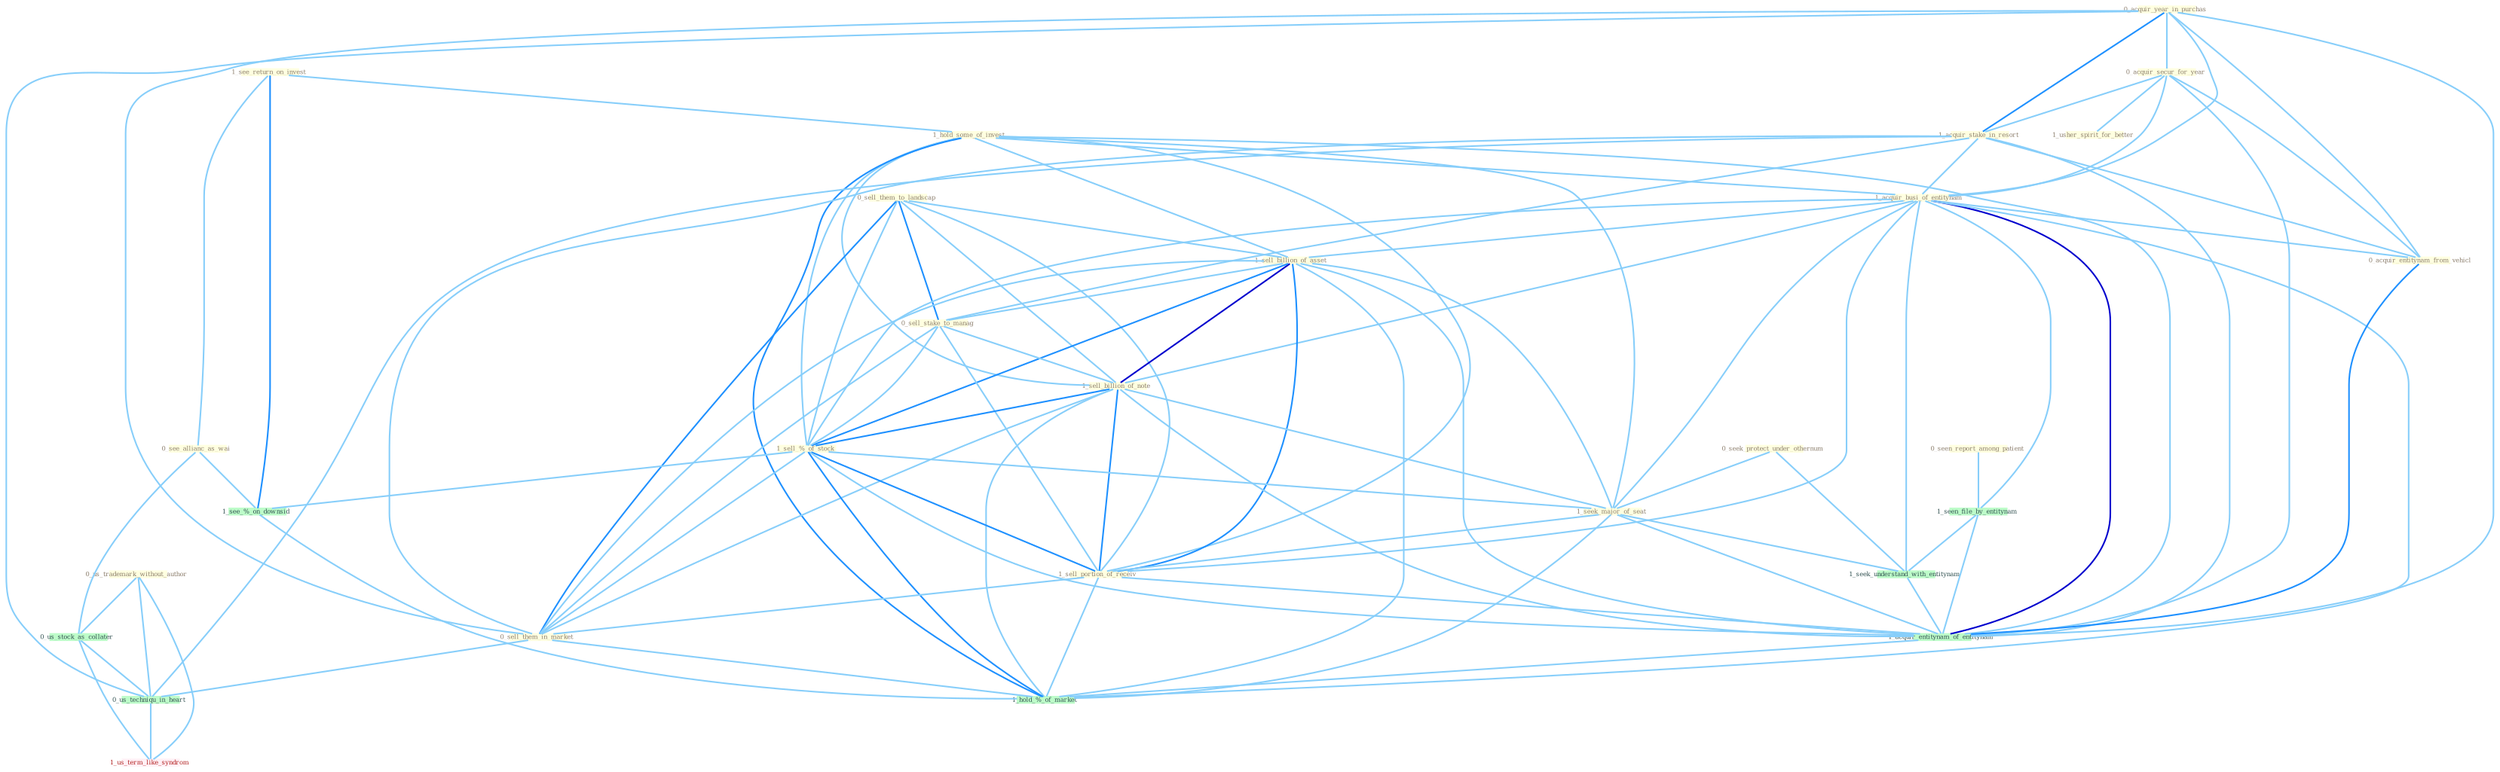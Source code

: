 Graph G{ 
    node
    [shape=polygon,style=filled,width=.5,height=.06,color="#BDFCC9",fixedsize=true,fontsize=4,
    fontcolor="#2f4f4f"];
    {node
    [color="#ffffe0", fontcolor="#8b7d6b"] "0_acquir_year_in_purchas " "0_seek_protect_under_othernum " "0_seen_report_among_patient " "1_see_return_on_invest " "0_acquir_secur_for_year " "1_hold_some_of_invest " "1_acquir_stake_in_resort " "0_us_trademark_without_author " "0_sell_them_to_landscap " "1_acquir_busi_of_entitynam " "1_sell_billion_of_asset " "0_acquir_entitynam_from_vehicl " "0_sell_stake_to_manag " "1_sell_billion_of_note " "0_see_allianc_as_wai " "1_sell_%_of_stock " "1_seek_major_of_seat " "1_usher_spirit_for_better " "1_sell_portion_of_receiv " "0_sell_them_in_market "}
{node [color="#fff0f5", fontcolor="#b22222"] "1_us_term_like_syndrom "}
edge [color="#B0E2FF"];

	"0_acquir_year_in_purchas " -- "0_acquir_secur_for_year " [w="1", color="#87cefa" ];
	"0_acquir_year_in_purchas " -- "1_acquir_stake_in_resort " [w="2", color="#1e90ff" , len=0.8];
	"0_acquir_year_in_purchas " -- "1_acquir_busi_of_entitynam " [w="1", color="#87cefa" ];
	"0_acquir_year_in_purchas " -- "0_acquir_entitynam_from_vehicl " [w="1", color="#87cefa" ];
	"0_acquir_year_in_purchas " -- "0_sell_them_in_market " [w="1", color="#87cefa" ];
	"0_acquir_year_in_purchas " -- "1_acquir_entitynam_of_entitynam " [w="1", color="#87cefa" ];
	"0_acquir_year_in_purchas " -- "0_us_techniqu_in_heart " [w="1", color="#87cefa" ];
	"0_seek_protect_under_othernum " -- "1_seek_major_of_seat " [w="1", color="#87cefa" ];
	"0_seek_protect_under_othernum " -- "1_seek_understand_with_entitynam " [w="1", color="#87cefa" ];
	"0_seen_report_among_patient " -- "1_seen_file_by_entitynam " [w="1", color="#87cefa" ];
	"1_see_return_on_invest " -- "1_hold_some_of_invest " [w="1", color="#87cefa" ];
	"1_see_return_on_invest " -- "0_see_allianc_as_wai " [w="1", color="#87cefa" ];
	"1_see_return_on_invest " -- "1_see_%_on_downsid " [w="2", color="#1e90ff" , len=0.8];
	"0_acquir_secur_for_year " -- "1_acquir_stake_in_resort " [w="1", color="#87cefa" ];
	"0_acquir_secur_for_year " -- "1_acquir_busi_of_entitynam " [w="1", color="#87cefa" ];
	"0_acquir_secur_for_year " -- "0_acquir_entitynam_from_vehicl " [w="1", color="#87cefa" ];
	"0_acquir_secur_for_year " -- "1_usher_spirit_for_better " [w="1", color="#87cefa" ];
	"0_acquir_secur_for_year " -- "1_acquir_entitynam_of_entitynam " [w="1", color="#87cefa" ];
	"1_hold_some_of_invest " -- "1_acquir_busi_of_entitynam " [w="1", color="#87cefa" ];
	"1_hold_some_of_invest " -- "1_sell_billion_of_asset " [w="1", color="#87cefa" ];
	"1_hold_some_of_invest " -- "1_sell_billion_of_note " [w="1", color="#87cefa" ];
	"1_hold_some_of_invest " -- "1_sell_%_of_stock " [w="1", color="#87cefa" ];
	"1_hold_some_of_invest " -- "1_seek_major_of_seat " [w="1", color="#87cefa" ];
	"1_hold_some_of_invest " -- "1_sell_portion_of_receiv " [w="1", color="#87cefa" ];
	"1_hold_some_of_invest " -- "1_acquir_entitynam_of_entitynam " [w="1", color="#87cefa" ];
	"1_hold_some_of_invest " -- "1_hold_%_of_market " [w="2", color="#1e90ff" , len=0.8];
	"1_acquir_stake_in_resort " -- "1_acquir_busi_of_entitynam " [w="1", color="#87cefa" ];
	"1_acquir_stake_in_resort " -- "0_acquir_entitynam_from_vehicl " [w="1", color="#87cefa" ];
	"1_acquir_stake_in_resort " -- "0_sell_stake_to_manag " [w="1", color="#87cefa" ];
	"1_acquir_stake_in_resort " -- "0_sell_them_in_market " [w="1", color="#87cefa" ];
	"1_acquir_stake_in_resort " -- "1_acquir_entitynam_of_entitynam " [w="1", color="#87cefa" ];
	"1_acquir_stake_in_resort " -- "0_us_techniqu_in_heart " [w="1", color="#87cefa" ];
	"0_us_trademark_without_author " -- "0_us_stock_as_collater " [w="1", color="#87cefa" ];
	"0_us_trademark_without_author " -- "0_us_techniqu_in_heart " [w="1", color="#87cefa" ];
	"0_us_trademark_without_author " -- "1_us_term_like_syndrom " [w="1", color="#87cefa" ];
	"0_sell_them_to_landscap " -- "1_sell_billion_of_asset " [w="1", color="#87cefa" ];
	"0_sell_them_to_landscap " -- "0_sell_stake_to_manag " [w="2", color="#1e90ff" , len=0.8];
	"0_sell_them_to_landscap " -- "1_sell_billion_of_note " [w="1", color="#87cefa" ];
	"0_sell_them_to_landscap " -- "1_sell_%_of_stock " [w="1", color="#87cefa" ];
	"0_sell_them_to_landscap " -- "1_sell_portion_of_receiv " [w="1", color="#87cefa" ];
	"0_sell_them_to_landscap " -- "0_sell_them_in_market " [w="2", color="#1e90ff" , len=0.8];
	"1_acquir_busi_of_entitynam " -- "1_sell_billion_of_asset " [w="1", color="#87cefa" ];
	"1_acquir_busi_of_entitynam " -- "0_acquir_entitynam_from_vehicl " [w="1", color="#87cefa" ];
	"1_acquir_busi_of_entitynam " -- "1_sell_billion_of_note " [w="1", color="#87cefa" ];
	"1_acquir_busi_of_entitynam " -- "1_sell_%_of_stock " [w="1", color="#87cefa" ];
	"1_acquir_busi_of_entitynam " -- "1_seek_major_of_seat " [w="1", color="#87cefa" ];
	"1_acquir_busi_of_entitynam " -- "1_sell_portion_of_receiv " [w="1", color="#87cefa" ];
	"1_acquir_busi_of_entitynam " -- "1_seen_file_by_entitynam " [w="1", color="#87cefa" ];
	"1_acquir_busi_of_entitynam " -- "1_seek_understand_with_entitynam " [w="1", color="#87cefa" ];
	"1_acquir_busi_of_entitynam " -- "1_acquir_entitynam_of_entitynam " [w="3", color="#0000cd" , len=0.6];
	"1_acquir_busi_of_entitynam " -- "1_hold_%_of_market " [w="1", color="#87cefa" ];
	"1_sell_billion_of_asset " -- "0_sell_stake_to_manag " [w="1", color="#87cefa" ];
	"1_sell_billion_of_asset " -- "1_sell_billion_of_note " [w="3", color="#0000cd" , len=0.6];
	"1_sell_billion_of_asset " -- "1_sell_%_of_stock " [w="2", color="#1e90ff" , len=0.8];
	"1_sell_billion_of_asset " -- "1_seek_major_of_seat " [w="1", color="#87cefa" ];
	"1_sell_billion_of_asset " -- "1_sell_portion_of_receiv " [w="2", color="#1e90ff" , len=0.8];
	"1_sell_billion_of_asset " -- "0_sell_them_in_market " [w="1", color="#87cefa" ];
	"1_sell_billion_of_asset " -- "1_acquir_entitynam_of_entitynam " [w="1", color="#87cefa" ];
	"1_sell_billion_of_asset " -- "1_hold_%_of_market " [w="1", color="#87cefa" ];
	"0_acquir_entitynam_from_vehicl " -- "1_acquir_entitynam_of_entitynam " [w="2", color="#1e90ff" , len=0.8];
	"0_sell_stake_to_manag " -- "1_sell_billion_of_note " [w="1", color="#87cefa" ];
	"0_sell_stake_to_manag " -- "1_sell_%_of_stock " [w="1", color="#87cefa" ];
	"0_sell_stake_to_manag " -- "1_sell_portion_of_receiv " [w="1", color="#87cefa" ];
	"0_sell_stake_to_manag " -- "0_sell_them_in_market " [w="1", color="#87cefa" ];
	"1_sell_billion_of_note " -- "1_sell_%_of_stock " [w="2", color="#1e90ff" , len=0.8];
	"1_sell_billion_of_note " -- "1_seek_major_of_seat " [w="1", color="#87cefa" ];
	"1_sell_billion_of_note " -- "1_sell_portion_of_receiv " [w="2", color="#1e90ff" , len=0.8];
	"1_sell_billion_of_note " -- "0_sell_them_in_market " [w="1", color="#87cefa" ];
	"1_sell_billion_of_note " -- "1_acquir_entitynam_of_entitynam " [w="1", color="#87cefa" ];
	"1_sell_billion_of_note " -- "1_hold_%_of_market " [w="1", color="#87cefa" ];
	"0_see_allianc_as_wai " -- "0_us_stock_as_collater " [w="1", color="#87cefa" ];
	"0_see_allianc_as_wai " -- "1_see_%_on_downsid " [w="1", color="#87cefa" ];
	"1_sell_%_of_stock " -- "1_seek_major_of_seat " [w="1", color="#87cefa" ];
	"1_sell_%_of_stock " -- "1_sell_portion_of_receiv " [w="2", color="#1e90ff" , len=0.8];
	"1_sell_%_of_stock " -- "0_sell_them_in_market " [w="1", color="#87cefa" ];
	"1_sell_%_of_stock " -- "1_acquir_entitynam_of_entitynam " [w="1", color="#87cefa" ];
	"1_sell_%_of_stock " -- "1_see_%_on_downsid " [w="1", color="#87cefa" ];
	"1_sell_%_of_stock " -- "1_hold_%_of_market " [w="2", color="#1e90ff" , len=0.8];
	"1_seek_major_of_seat " -- "1_sell_portion_of_receiv " [w="1", color="#87cefa" ];
	"1_seek_major_of_seat " -- "1_seek_understand_with_entitynam " [w="1", color="#87cefa" ];
	"1_seek_major_of_seat " -- "1_acquir_entitynam_of_entitynam " [w="1", color="#87cefa" ];
	"1_seek_major_of_seat " -- "1_hold_%_of_market " [w="1", color="#87cefa" ];
	"1_sell_portion_of_receiv " -- "0_sell_them_in_market " [w="1", color="#87cefa" ];
	"1_sell_portion_of_receiv " -- "1_acquir_entitynam_of_entitynam " [w="1", color="#87cefa" ];
	"1_sell_portion_of_receiv " -- "1_hold_%_of_market " [w="1", color="#87cefa" ];
	"0_sell_them_in_market " -- "0_us_techniqu_in_heart " [w="1", color="#87cefa" ];
	"0_sell_them_in_market " -- "1_hold_%_of_market " [w="1", color="#87cefa" ];
	"1_seen_file_by_entitynam " -- "1_seek_understand_with_entitynam " [w="1", color="#87cefa" ];
	"1_seen_file_by_entitynam " -- "1_acquir_entitynam_of_entitynam " [w="1", color="#87cefa" ];
	"0_us_stock_as_collater " -- "0_us_techniqu_in_heart " [w="1", color="#87cefa" ];
	"0_us_stock_as_collater " -- "1_us_term_like_syndrom " [w="1", color="#87cefa" ];
	"1_seek_understand_with_entitynam " -- "1_acquir_entitynam_of_entitynam " [w="1", color="#87cefa" ];
	"1_acquir_entitynam_of_entitynam " -- "1_hold_%_of_market " [w="1", color="#87cefa" ];
	"0_us_techniqu_in_heart " -- "1_us_term_like_syndrom " [w="1", color="#87cefa" ];
	"1_see_%_on_downsid " -- "1_hold_%_of_market " [w="1", color="#87cefa" ];
}
